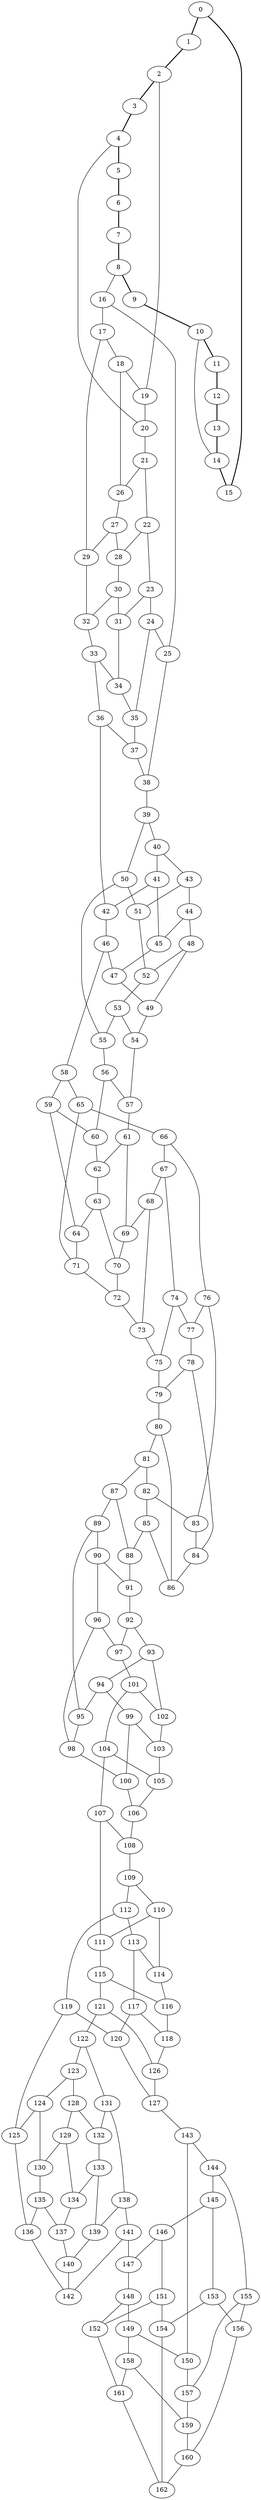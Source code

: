 //Inside of this graph isn't 3-connected
graph G {
0 [ pos = " 34.50,0.00!" ];
0 -- 1[style=bold];
0 -- 15[style=bold];
1 [ pos = " 31.87,13.20!" ];
1 -- 2[style=bold];
2 [ pos = " 24.40,24.40!" ];
2 -- 3[style=bold];
2 -- 19;
3 [ pos = " 13.20,31.87!" ];
3 -- 4[style=bold];
4 [ pos = " 0.00,34.50!" ];
4 -- 5[style=bold];
4 -- 20;
5 [ pos = " -13.20,31.87!" ];
5 -- 6[style=bold];
6 [ pos = " -24.40,24.40!" ];
6 -- 7[style=bold];
7 [ pos = " -31.87,13.20!" ];
7 -- 8[style=bold];
8 [ pos = " -34.50,0.00!" ];
8 -- 9[style=bold];
8 -- 16;
9 [ pos = " -31.87,-13.20!" ];
9 -- 10[style=bold];
10 [ pos = " -24.40,-24.40!" ];
10 -- 11[style=bold];
10 -- 14;
11 [ pos = " -13.20,-31.87!" ];
11 -- 12[style=bold];
12 [ pos = " 0.00,-34.50!" ];
12 -- 13[style=bold];
13 [ pos = " 13.20,-31.87!" ];
13 -- 14[style=bold];
14 [ pos = " 24.40,-24.40!" ];
14 -- 15[style=bold];
15 [ pos = " 31.87,-13.20!" ];
16 -- 17;
16 -- 25;
17 -- 18;
17 -- 29;
18 -- 19;
18 -- 26;
19 -- 20;
20 -- 21;
21 -- 22;
21 -- 26;
22 -- 23;
22 -- 28;
23 -- 24;
23 -- 31;
24 -- 25;
24 -- 35;
25 -- 38;
26 -- 27;
27 -- 28;
27 -- 29;
28 -- 30;
29 -- 32;
30 -- 31;
30 -- 32;
31 -- 34;
32 -- 33;
33 -- 34;
33 -- 36;
34 -- 35;
35 -- 37;
36 -- 37;
36 -- 42;
37 -- 38;
38 -- 39;
39 -- 40;
39 -- 50;
40 -- 41;
40 -- 43;
41 -- 42;
41 -- 45;
42 -- 46;
43 -- 44;
43 -- 51;
44 -- 45;
44 -- 48;
45 -- 47;
46 -- 47;
46 -- 58;
47 -- 49;
48 -- 49;
48 -- 52;
49 -- 54;
50 -- 51;
50 -- 55;
51 -- 52;
52 -- 53;
53 -- 54;
53 -- 55;
54 -- 57;
55 -- 56;
56 -- 57;
56 -- 60;
57 -- 61;
58 -- 59;
58 -- 65;
59 -- 60;
59 -- 64;
60 -- 62;
61 -- 62;
61 -- 69;
62 -- 63;
63 -- 64;
63 -- 70;
64 -- 71;
65 -- 66;
65 -- 71;
66 -- 67;
66 -- 76;
67 -- 68;
67 -- 74;
68 -- 69;
68 -- 73;
69 -- 70;
70 -- 72;
71 -- 72;
72 -- 73;
73 -- 75;
74 -- 75;
74 -- 77;
75 -- 79;
76 -- 77;
76 -- 83;
77 -- 78;
78 -- 79;
78 -- 84;
79 -- 80;
80 -- 81;
80 -- 86;
81 -- 82;
81 -- 87;
82 -- 83;
82 -- 85;
83 -- 84;
84 -- 86;
85 -- 86;
85 -- 88;
87 -- 88;
87 -- 89;
88 -- 91;
89 -- 90;
89 -- 95;
90 -- 91;
90 -- 96;
91 -- 92;
92 -- 93;
92 -- 97;
93 -- 94;
93 -- 102;
94 -- 95;
94 -- 99;
95 -- 98;
96 -- 97;
96 -- 98;
97 -- 101;
98 -- 100;
99 -- 100;
99 -- 103;
100 -- 106;
101 -- 102;
101 -- 104;
102 -- 103;
103 -- 105;
104 -- 105;
104 -- 107;
105 -- 106;
106 -- 108;
107 -- 108;
107 -- 111;
108 -- 109;
109 -- 110;
109 -- 112;
110 -- 111;
110 -- 114;
111 -- 115;
112 -- 113;
112 -- 119;
113 -- 114;
113 -- 117;
114 -- 116;
115 -- 116;
115 -- 121;
116 -- 118;
117 -- 118;
117 -- 120;
118 -- 126;
119 -- 120;
119 -- 125;
120 -- 127;
121 -- 122;
121 -- 126;
122 -- 123;
122 -- 131;
123 -- 124;
123 -- 128;
124 -- 125;
124 -- 130;
125 -- 136;
126 -- 127;
127 -- 143;
128 -- 129;
128 -- 132;
129 -- 130;
129 -- 134;
130 -- 135;
131 -- 132;
131 -- 138;
132 -- 133;
133 -- 134;
133 -- 139;
134 -- 137;
135 -- 136;
135 -- 137;
136 -- 142;
137 -- 140;
138 -- 139;
138 -- 141;
139 -- 140;
140 -- 142;
141 -- 142;
141 -- 147;
143 -- 144;
143 -- 150;
144 -- 145;
144 -- 155;
145 -- 146;
145 -- 153;
146 -- 147;
146 -- 151;
147 -- 148;
148 -- 149;
148 -- 152;
149 -- 150;
149 -- 158;
150 -- 157;
151 -- 152;
151 -- 154;
152 -- 161;
153 -- 154;
153 -- 156;
154 -- 162;
155 -- 156;
155 -- 157;
156 -- 160;
157 -- 159;
158 -- 159;
158 -- 161;
159 -- 160;
160 -- 162;
161 -- 162;
}
